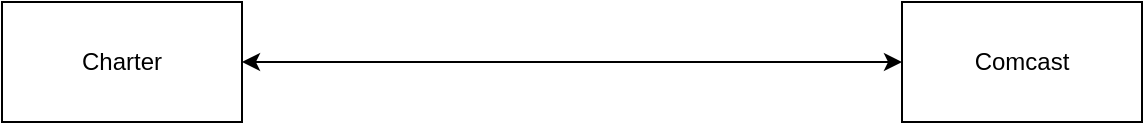 <mxfile version="13.4.8" type="github">
  <diagram id="kgpKYQtTHZ0yAKxKKP6v" name="Page-1">
    <mxGraphModel dx="1038" dy="548" grid="0" gridSize="10" guides="1" tooltips="1" connect="1" arrows="1" fold="1" page="1" pageScale="1" pageWidth="850" pageHeight="1100" math="0" shadow="0">
      <root>
        <mxCell id="0" />
        <mxCell id="1" parent="0" />
        <UserObject label="Charter" link="www.google.com" id="7pgJsEtka18eUSiq0PGD-1">
          <mxCell style="rounded=0;whiteSpace=wrap;html=1;" vertex="1" parent="1">
            <mxGeometry x="100" y="90" width="120" height="60" as="geometry" />
          </mxCell>
        </UserObject>
        <mxCell id="7pgJsEtka18eUSiq0PGD-2" value="Comcast" style="rounded=0;whiteSpace=wrap;html=1;" vertex="1" parent="1">
          <mxGeometry x="550" y="90" width="120" height="60" as="geometry" />
        </mxCell>
        <mxCell id="7pgJsEtka18eUSiq0PGD-4" value="" style="endArrow=classic;startArrow=classic;html=1;entryX=0;entryY=0.5;entryDx=0;entryDy=0;exitX=1;exitY=0.5;exitDx=0;exitDy=0;" edge="1" parent="1" source="7pgJsEtka18eUSiq0PGD-1" target="7pgJsEtka18eUSiq0PGD-2">
          <mxGeometry width="50" height="50" relative="1" as="geometry">
            <mxPoint x="360" y="145" as="sourcePoint" />
            <mxPoint x="450" y="150" as="targetPoint" />
            <Array as="points">
              <mxPoint x="400" y="120" />
            </Array>
          </mxGeometry>
        </mxCell>
      </root>
    </mxGraphModel>
  </diagram>
</mxfile>
